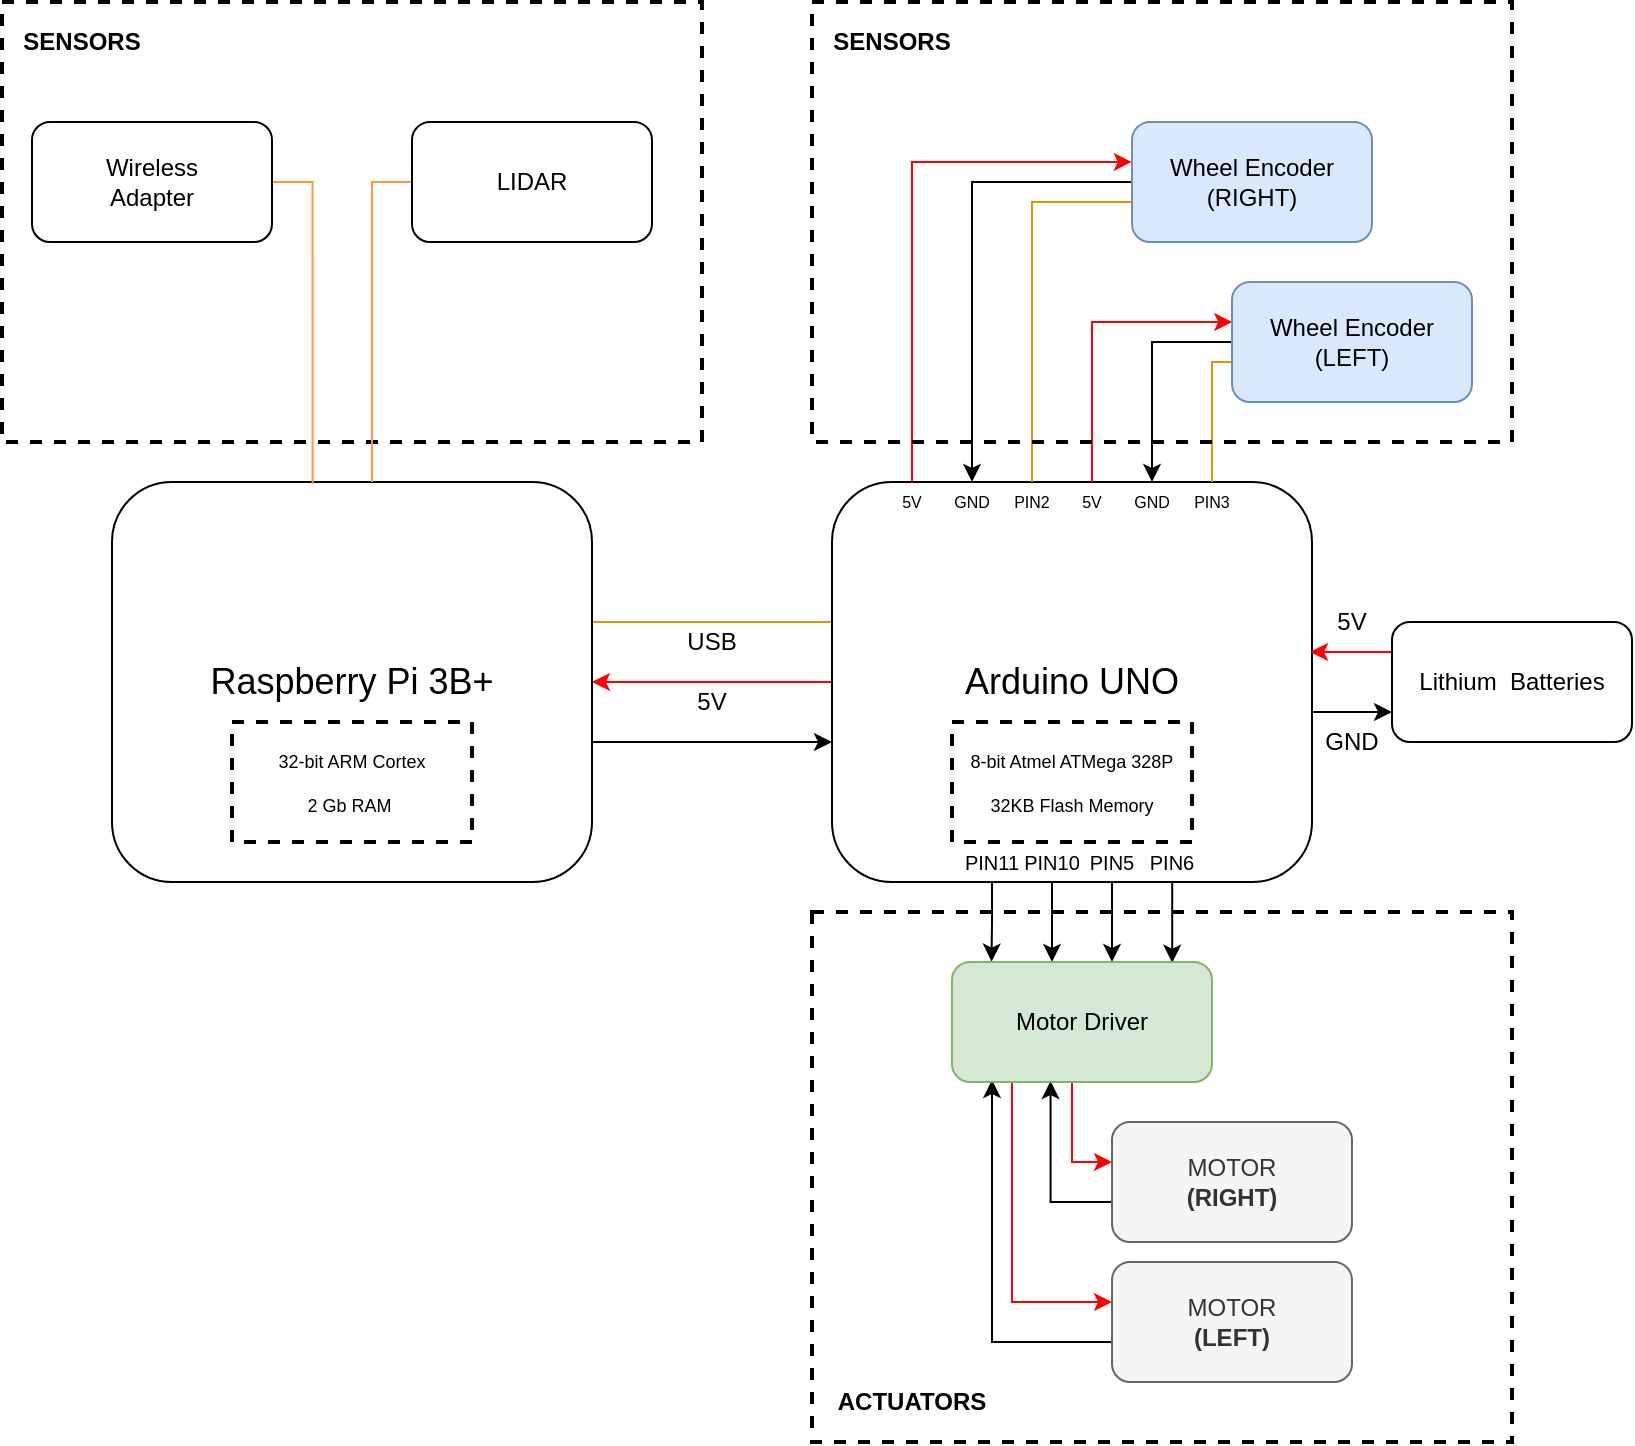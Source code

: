 <mxfile version="12.8.1" type="github">
  <diagram id="VnCIQRjtmT7jwR76PHyO" name="Page-1">
    <mxGraphModel dx="1351" dy="804" grid="1" gridSize="10" guides="1" tooltips="1" connect="1" arrows="1" fold="1" page="1" pageScale="1" pageWidth="850" pageHeight="1100" math="0" shadow="0">
      <root>
        <mxCell id="0" />
        <mxCell id="1" parent="0" />
        <mxCell id="y9Z0lJfgHbXX7u5EFjHM-27" value="" style="rounded=0;whiteSpace=wrap;html=1;fontSize=8;fillColor=none;dashed=1;strokeWidth=2;" vertex="1" parent="1">
          <mxGeometry x="440" y="575" width="350" height="265" as="geometry" />
        </mxCell>
        <mxCell id="y9Z0lJfgHbXX7u5EFjHM-23" value="" style="rounded=0;whiteSpace=wrap;html=1;fontSize=8;fillColor=none;dashed=1;strokeWidth=2;" vertex="1" parent="1">
          <mxGeometry x="35" y="120" width="350" height="220" as="geometry" />
        </mxCell>
        <mxCell id="2CkAWybl6f_ozzkzrOvi-16" style="edgeStyle=orthogonalEdgeStyle;rounded=0;orthogonalLoop=1;jettySize=auto;html=1;exitX=1;exitY=0.5;exitDx=0;exitDy=0;entryX=0;entryY=0.5;entryDx=0;entryDy=0;endArrow=none;endFill=0;fillColor=#ffe6cc;strokeColor=#d79b00;" parent="1" source="2CkAWybl6f_ozzkzrOvi-1" target="2CkAWybl6f_ozzkzrOvi-2" edge="1">
          <mxGeometry relative="1" as="geometry">
            <Array as="points">
              <mxPoint x="330" y="430" />
              <mxPoint x="450" y="430" />
            </Array>
          </mxGeometry>
        </mxCell>
        <mxCell id="2CkAWybl6f_ozzkzrOvi-19" style="edgeStyle=orthogonalEdgeStyle;rounded=0;orthogonalLoop=1;jettySize=auto;html=1;exitX=1;exitY=0.75;exitDx=0;exitDy=0;entryX=0;entryY=0.65;entryDx=0;entryDy=0;endArrow=classic;endFill=1;strokeColor=#000000;entryPerimeter=0;" parent="1" source="2CkAWybl6f_ozzkzrOvi-1" target="2CkAWybl6f_ozzkzrOvi-2" edge="1">
          <mxGeometry relative="1" as="geometry">
            <Array as="points">
              <mxPoint x="330" y="490" />
            </Array>
          </mxGeometry>
        </mxCell>
        <mxCell id="2CkAWybl6f_ozzkzrOvi-1" value="Raspberry Pi 3B+" style="rounded=1;whiteSpace=wrap;html=1;fontSize=18;" parent="1" vertex="1">
          <mxGeometry x="90" y="360" width="240" height="200" as="geometry" />
        </mxCell>
        <mxCell id="2CkAWybl6f_ozzkzrOvi-17" style="edgeStyle=orthogonalEdgeStyle;rounded=0;orthogonalLoop=1;jettySize=auto;html=1;exitX=0;exitY=0.75;exitDx=0;exitDy=0;endArrow=classic;endFill=1;fillColor=#f8cecc;strokeColor=#FF0000;" parent="1" source="2CkAWybl6f_ozzkzrOvi-2" edge="1">
          <mxGeometry relative="1" as="geometry">
            <mxPoint x="330" y="460" as="targetPoint" />
            <Array as="points">
              <mxPoint x="450" y="460" />
              <mxPoint x="330" y="460" />
            </Array>
          </mxGeometry>
        </mxCell>
        <mxCell id="2CkAWybl6f_ozzkzrOvi-23" style="edgeStyle=orthogonalEdgeStyle;rounded=0;orthogonalLoop=1;jettySize=auto;html=1;exitX=0.75;exitY=1;exitDx=0;exitDy=0;endArrow=classic;endFill=1;strokeColor=#000000;" parent="1" source="2CkAWybl6f_ozzkzrOvi-2" target="2CkAWybl6f_ozzkzrOvi-8" edge="1">
          <mxGeometry relative="1" as="geometry">
            <Array as="points">
              <mxPoint x="590" y="560" />
            </Array>
          </mxGeometry>
        </mxCell>
        <mxCell id="2CkAWybl6f_ozzkzrOvi-32" style="edgeStyle=orthogonalEdgeStyle;rounded=0;orthogonalLoop=1;jettySize=auto;html=1;exitX=0.5;exitY=1;exitDx=0;exitDy=0;startArrow=none;startFill=0;endArrow=classic;endFill=1;strokeColor=#000000;" parent="1" source="2CkAWybl6f_ozzkzrOvi-2" target="2CkAWybl6f_ozzkzrOvi-8" edge="1">
          <mxGeometry relative="1" as="geometry">
            <Array as="points">
              <mxPoint x="560" y="560" />
            </Array>
          </mxGeometry>
        </mxCell>
        <mxCell id="2CkAWybl6f_ozzkzrOvi-33" style="edgeStyle=orthogonalEdgeStyle;rounded=0;orthogonalLoop=1;jettySize=auto;html=1;exitX=0.5;exitY=1;exitDx=0;exitDy=0;entryX=0.152;entryY=-0.003;entryDx=0;entryDy=0;entryPerimeter=0;startArrow=none;startFill=0;endArrow=classic;endFill=1;strokeColor=#000000;" parent="1" source="2CkAWybl6f_ozzkzrOvi-2" target="2CkAWybl6f_ozzkzrOvi-8" edge="1">
          <mxGeometry relative="1" as="geometry">
            <Array as="points">
              <mxPoint x="530" y="560" />
              <mxPoint x="530" y="580" />
            </Array>
          </mxGeometry>
        </mxCell>
        <mxCell id="y9Z0lJfgHbXX7u5EFjHM-2" style="edgeStyle=orthogonalEdgeStyle;rounded=0;orthogonalLoop=1;jettySize=auto;html=1;exitX=0.75;exitY=1;exitDx=0;exitDy=0;entryX=0.847;entryY=0.006;entryDx=0;entryDy=0;entryPerimeter=0;" edge="1" parent="1" source="2CkAWybl6f_ozzkzrOvi-2" target="2CkAWybl6f_ozzkzrOvi-8">
          <mxGeometry relative="1" as="geometry">
            <Array as="points">
              <mxPoint x="620" y="560" />
            </Array>
          </mxGeometry>
        </mxCell>
        <mxCell id="y9Z0lJfgHbXX7u5EFjHM-19" style="edgeStyle=orthogonalEdgeStyle;rounded=0;orthogonalLoop=1;jettySize=auto;html=1;exitX=1;exitY=0.5;exitDx=0;exitDy=0;entryX=0;entryY=0.75;entryDx=0;entryDy=0;startArrow=none;startFill=0;endArrow=classic;endFill=1;strokeColor=#000000;fontSize=8;" edge="1" parent="1" source="2CkAWybl6f_ozzkzrOvi-2" target="y9Z0lJfgHbXX7u5EFjHM-17">
          <mxGeometry relative="1" as="geometry">
            <Array as="points">
              <mxPoint x="690" y="475" />
            </Array>
          </mxGeometry>
        </mxCell>
        <mxCell id="2CkAWybl6f_ozzkzrOvi-2" value="Arduino UNO" style="rounded=1;whiteSpace=wrap;html=1;fontSize=18;" parent="1" vertex="1">
          <mxGeometry x="450" y="360" width="240" height="200" as="geometry" />
        </mxCell>
        <mxCell id="2CkAWybl6f_ozzkzrOvi-13" style="edgeStyle=orthogonalEdgeStyle;rounded=0;orthogonalLoop=1;jettySize=auto;html=1;exitX=0;exitY=0.5;exitDx=0;exitDy=0;entryX=0.5;entryY=0;entryDx=0;entryDy=0;" parent="1" source="2CkAWybl6f_ozzkzrOvi-3" target="y9Z0lJfgHbXX7u5EFjHM-16" edge="1">
          <mxGeometry relative="1" as="geometry">
            <mxPoint x="620" y="360" as="targetPoint" />
            <Array as="points">
              <mxPoint x="610" y="290" />
            </Array>
          </mxGeometry>
        </mxCell>
        <mxCell id="2CkAWybl6f_ozzkzrOvi-35" style="edgeStyle=orthogonalEdgeStyle;rounded=0;orthogonalLoop=1;jettySize=auto;html=1;exitX=0.001;exitY=0.334;exitDx=0;exitDy=0;startArrow=classic;startFill=1;endArrow=none;endFill=0;strokeColor=#FF0000;exitPerimeter=0;entryX=0.5;entryY=0;entryDx=0;entryDy=0;" parent="1" source="2CkAWybl6f_ozzkzrOvi-3" target="y9Z0lJfgHbXX7u5EFjHM-14" edge="1">
          <mxGeometry relative="1" as="geometry">
            <Array as="points">
              <mxPoint x="580" y="280" />
            </Array>
            <mxPoint x="600" y="360" as="targetPoint" />
          </mxGeometry>
        </mxCell>
        <mxCell id="2CkAWybl6f_ozzkzrOvi-36" style="edgeStyle=orthogonalEdgeStyle;rounded=0;orthogonalLoop=1;jettySize=auto;html=1;exitX=0;exitY=0.75;exitDx=0;exitDy=0;startArrow=none;startFill=0;endArrow=none;endFill=0;strokeColor=#d79b00;fillColor=#ffe6cc;" parent="1" source="2CkAWybl6f_ozzkzrOvi-3" edge="1">
          <mxGeometry relative="1" as="geometry">
            <mxPoint x="640" y="360" as="targetPoint" />
            <Array as="points">
              <mxPoint x="650" y="300" />
              <mxPoint x="640" y="300" />
            </Array>
          </mxGeometry>
        </mxCell>
        <mxCell id="2CkAWybl6f_ozzkzrOvi-3" value="Wheel Encoder&lt;br&gt;(LEFT)" style="rounded=1;whiteSpace=wrap;html=1;fillColor=#dae8fc;strokeColor=#6c8ebf;" parent="1" vertex="1">
          <mxGeometry x="650" y="260" width="120" height="60" as="geometry" />
        </mxCell>
        <mxCell id="2CkAWybl6f_ozzkzrOvi-22" style="edgeStyle=orthogonalEdgeStyle;rounded=0;orthogonalLoop=1;jettySize=auto;html=1;endArrow=classic;endFill=1;strokeColor=#000000;entryX=0.5;entryY=0;entryDx=0;entryDy=0;" parent="1" source="2CkAWybl6f_ozzkzrOvi-4" target="y9Z0lJfgHbXX7u5EFjHM-15" edge="1">
          <mxGeometry relative="1" as="geometry">
            <Array as="points">
              <mxPoint x="520" y="210" />
            </Array>
            <mxPoint x="560" y="360" as="targetPoint" />
          </mxGeometry>
        </mxCell>
        <mxCell id="2CkAWybl6f_ozzkzrOvi-37" style="edgeStyle=orthogonalEdgeStyle;rounded=0;orthogonalLoop=1;jettySize=auto;html=1;exitX=0;exitY=0.75;exitDx=0;exitDy=0;startArrow=none;startFill=0;endArrow=none;endFill=0;strokeColor=#d79b00;fillColor=#ffe6cc;entryX=0.5;entryY=0;entryDx=0;entryDy=0;" parent="1" source="2CkAWybl6f_ozzkzrOvi-4" target="y9Z0lJfgHbXX7u5EFjHM-12" edge="1">
          <mxGeometry relative="1" as="geometry">
            <Array as="points">
              <mxPoint x="610" y="225" />
              <mxPoint x="610" y="220" />
              <mxPoint x="550" y="220" />
            </Array>
            <mxPoint x="580" y="360" as="targetPoint" />
          </mxGeometry>
        </mxCell>
        <mxCell id="2CkAWybl6f_ozzkzrOvi-38" style="edgeStyle=orthogonalEdgeStyle;rounded=0;orthogonalLoop=1;jettySize=auto;html=1;exitX=-0.001;exitY=0.333;exitDx=0;exitDy=0;startArrow=classic;startFill=1;endArrow=none;endFill=0;strokeColor=#FF0000;exitPerimeter=0;" parent="1" source="2CkAWybl6f_ozzkzrOvi-4" target="2CkAWybl6f_ozzkzrOvi-2" edge="1">
          <mxGeometry relative="1" as="geometry">
            <Array as="points">
              <mxPoint x="490" y="200" />
            </Array>
          </mxGeometry>
        </mxCell>
        <mxCell id="2CkAWybl6f_ozzkzrOvi-4" value="Wheel Encoder&lt;br&gt;(RIGHT)" style="rounded=1;whiteSpace=wrap;html=1;fillColor=#dae8fc;strokeColor=#6c8ebf;" parent="1" vertex="1">
          <mxGeometry x="600" y="180" width="120" height="60" as="geometry" />
        </mxCell>
        <mxCell id="2CkAWybl6f_ozzkzrOvi-11" style="edgeStyle=orthogonalEdgeStyle;rounded=0;orthogonalLoop=1;jettySize=auto;html=1;exitX=0;exitY=0.5;exitDx=0;exitDy=0;strokeColor=#FF9933;endArrow=none;endFill=0;" parent="1" source="2CkAWybl6f_ozzkzrOvi-5" edge="1">
          <mxGeometry relative="1" as="geometry">
            <mxPoint x="220" y="360" as="targetPoint" />
            <Array as="points">
              <mxPoint x="220" y="210" />
              <mxPoint x="220" y="360" />
            </Array>
          </mxGeometry>
        </mxCell>
        <mxCell id="2CkAWybl6f_ozzkzrOvi-5" value="LIDAR" style="rounded=1;whiteSpace=wrap;html=1;" parent="1" vertex="1">
          <mxGeometry x="240" y="180" width="120" height="60" as="geometry" />
        </mxCell>
        <mxCell id="2CkAWybl6f_ozzkzrOvi-26" style="edgeStyle=orthogonalEdgeStyle;rounded=0;orthogonalLoop=1;jettySize=auto;html=1;exitX=0.5;exitY=1;exitDx=0;exitDy=0;endArrow=classic;endFill=1;strokeColor=#FF0000;" parent="1" source="2CkAWybl6f_ozzkzrOvi-8" target="2CkAWybl6f_ozzkzrOvi-25" edge="1">
          <mxGeometry relative="1" as="geometry">
            <Array as="points">
              <mxPoint x="570" y="700" />
            </Array>
          </mxGeometry>
        </mxCell>
        <mxCell id="2CkAWybl6f_ozzkzrOvi-27" style="edgeStyle=orthogonalEdgeStyle;rounded=0;orthogonalLoop=1;jettySize=auto;html=1;exitX=0.25;exitY=1;exitDx=0;exitDy=0;endArrow=classic;endFill=1;strokeColor=#FF0000;" parent="1" source="2CkAWybl6f_ozzkzrOvi-8" target="2CkAWybl6f_ozzkzrOvi-24" edge="1">
          <mxGeometry relative="1" as="geometry">
            <Array as="points">
              <mxPoint x="540" y="770" />
            </Array>
          </mxGeometry>
        </mxCell>
        <mxCell id="2CkAWybl6f_ozzkzrOvi-29" style="edgeStyle=orthogonalEdgeStyle;rounded=0;orthogonalLoop=1;jettySize=auto;html=1;entryX=0;entryY=0.568;entryDx=0;entryDy=0;endArrow=none;endFill=0;strokeColor=#000000;startArrow=classic;startFill=1;entryPerimeter=0;" parent="1" target="2CkAWybl6f_ozzkzrOvi-24" edge="1">
          <mxGeometry relative="1" as="geometry">
            <mxPoint x="530" y="659" as="sourcePoint" />
            <Array as="points">
              <mxPoint x="530" y="790" />
              <mxPoint x="590" y="790" />
            </Array>
          </mxGeometry>
        </mxCell>
        <mxCell id="2CkAWybl6f_ozzkzrOvi-31" style="edgeStyle=orthogonalEdgeStyle;rounded=0;orthogonalLoop=1;jettySize=auto;html=1;exitX=0.379;exitY=0.992;exitDx=0;exitDy=0;entryX=0.003;entryY=0.722;entryDx=0;entryDy=0;entryPerimeter=0;startArrow=classic;startFill=1;endArrow=none;endFill=0;strokeColor=#000000;exitPerimeter=0;" parent="1" source="2CkAWybl6f_ozzkzrOvi-8" target="2CkAWybl6f_ozzkzrOvi-25" edge="1">
          <mxGeometry relative="1" as="geometry">
            <Array as="points">
              <mxPoint x="559" y="720" />
              <mxPoint x="590" y="720" />
            </Array>
          </mxGeometry>
        </mxCell>
        <mxCell id="2CkAWybl6f_ozzkzrOvi-8" value="Motor Driver" style="rounded=1;whiteSpace=wrap;html=1;fillColor=#d5e8d4;strokeColor=#82b366;" parent="1" vertex="1">
          <mxGeometry x="510" y="600" width="130" height="60" as="geometry" />
        </mxCell>
        <mxCell id="2CkAWybl6f_ozzkzrOvi-12" style="edgeStyle=orthogonalEdgeStyle;rounded=0;orthogonalLoop=1;jettySize=auto;html=1;exitX=1;exitY=0.5;exitDx=0;exitDy=0;entryX=0.418;entryY=0.005;entryDx=0;entryDy=0;entryPerimeter=0;strokeColor=#FF9933;endArrow=none;endFill=0;" parent="1" source="2CkAWybl6f_ozzkzrOvi-10" target="2CkAWybl6f_ozzkzrOvi-1" edge="1">
          <mxGeometry relative="1" as="geometry" />
        </mxCell>
        <mxCell id="2CkAWybl6f_ozzkzrOvi-10" value="Wireless&lt;br&gt;Adapter" style="rounded=1;whiteSpace=wrap;html=1;" parent="1" vertex="1">
          <mxGeometry x="50" y="180" width="120" height="60" as="geometry" />
        </mxCell>
        <mxCell id="2CkAWybl6f_ozzkzrOvi-18" value="5V" style="text;html=1;strokeColor=none;fillColor=none;align=center;verticalAlign=middle;whiteSpace=wrap;rounded=0;" parent="1" vertex="1">
          <mxGeometry x="370" y="460" width="40" height="20" as="geometry" />
        </mxCell>
        <mxCell id="2CkAWybl6f_ozzkzrOvi-20" value="GND" style="text;html=1;strokeColor=none;fillColor=none;align=center;verticalAlign=middle;whiteSpace=wrap;rounded=0;" parent="1" vertex="1">
          <mxGeometry x="690" y="480" width="40" height="20" as="geometry" />
        </mxCell>
        <mxCell id="2CkAWybl6f_ozzkzrOvi-21" value="USB" style="text;html=1;strokeColor=none;fillColor=none;align=center;verticalAlign=middle;whiteSpace=wrap;rounded=0;" parent="1" vertex="1">
          <mxGeometry x="370" y="430" width="40" height="20" as="geometry" />
        </mxCell>
        <mxCell id="2CkAWybl6f_ozzkzrOvi-24" value="MOTOR&lt;br&gt;&lt;b&gt;(LEFT)&lt;/b&gt;" style="rounded=1;whiteSpace=wrap;html=1;fillColor=#f5f5f5;strokeColor=#666666;fontColor=#333333;" parent="1" vertex="1">
          <mxGeometry x="590" y="750" width="120" height="60" as="geometry" />
        </mxCell>
        <mxCell id="2CkAWybl6f_ozzkzrOvi-25" value="MOTOR&lt;br&gt;&lt;b&gt;(RIGHT)&lt;/b&gt;" style="rounded=1;whiteSpace=wrap;html=1;fillColor=#f5f5f5;strokeColor=#666666;fontColor=#333333;" parent="1" vertex="1">
          <mxGeometry x="590" y="680" width="120" height="60" as="geometry" />
        </mxCell>
        <mxCell id="y9Z0lJfgHbXX7u5EFjHM-3" value="PIN5" style="text;html=1;strokeColor=none;fillColor=none;align=center;verticalAlign=middle;whiteSpace=wrap;rounded=0;fontSize=10;" vertex="1" parent="1">
          <mxGeometry x="580" y="540" width="20" height="20" as="geometry" />
        </mxCell>
        <mxCell id="y9Z0lJfgHbXX7u5EFjHM-4" value="PIN6" style="text;html=1;strokeColor=none;fillColor=none;align=center;verticalAlign=middle;whiteSpace=wrap;rounded=0;fontSize=10;" vertex="1" parent="1">
          <mxGeometry x="610" y="540" width="20" height="20" as="geometry" />
        </mxCell>
        <mxCell id="y9Z0lJfgHbXX7u5EFjHM-5" value="PIN11" style="text;html=1;strokeColor=none;fillColor=none;align=center;verticalAlign=middle;whiteSpace=wrap;rounded=0;fontSize=10;" vertex="1" parent="1">
          <mxGeometry x="520" y="540" width="20" height="20" as="geometry" />
        </mxCell>
        <mxCell id="y9Z0lJfgHbXX7u5EFjHM-6" value="PIN10" style="text;html=1;strokeColor=none;fillColor=none;align=center;verticalAlign=middle;whiteSpace=wrap;rounded=0;fontSize=10;" vertex="1" parent="1">
          <mxGeometry x="550" y="540" width="20" height="20" as="geometry" />
        </mxCell>
        <mxCell id="y9Z0lJfgHbXX7u5EFjHM-10" value="PIN3" style="text;html=1;strokeColor=none;fillColor=none;align=center;verticalAlign=middle;whiteSpace=wrap;rounded=0;fontSize=8;" vertex="1" parent="1">
          <mxGeometry x="630" y="360" width="20" height="20" as="geometry" />
        </mxCell>
        <mxCell id="y9Z0lJfgHbXX7u5EFjHM-12" value="PIN2" style="text;html=1;strokeColor=none;fillColor=none;align=center;verticalAlign=middle;whiteSpace=wrap;rounded=0;fontSize=8;" vertex="1" parent="1">
          <mxGeometry x="540" y="360" width="20" height="20" as="geometry" />
        </mxCell>
        <mxCell id="y9Z0lJfgHbXX7u5EFjHM-13" value="5V" style="text;html=1;strokeColor=none;fillColor=none;align=center;verticalAlign=middle;whiteSpace=wrap;rounded=0;fontSize=8;" vertex="1" parent="1">
          <mxGeometry x="480" y="360" width="20" height="20" as="geometry" />
        </mxCell>
        <mxCell id="y9Z0lJfgHbXX7u5EFjHM-14" value="5V" style="text;html=1;strokeColor=none;fillColor=none;align=center;verticalAlign=middle;whiteSpace=wrap;rounded=0;fontSize=8;" vertex="1" parent="1">
          <mxGeometry x="570" y="360" width="20" height="20" as="geometry" />
        </mxCell>
        <mxCell id="y9Z0lJfgHbXX7u5EFjHM-15" value="GND" style="text;html=1;strokeColor=none;fillColor=none;align=center;verticalAlign=middle;whiteSpace=wrap;rounded=0;fontSize=8;" vertex="1" parent="1">
          <mxGeometry x="510" y="360" width="20" height="20" as="geometry" />
        </mxCell>
        <mxCell id="y9Z0lJfgHbXX7u5EFjHM-16" value="GND" style="text;html=1;strokeColor=none;fillColor=none;align=center;verticalAlign=middle;whiteSpace=wrap;rounded=0;fontSize=8;" vertex="1" parent="1">
          <mxGeometry x="600" y="360" width="20" height="20" as="geometry" />
        </mxCell>
        <mxCell id="y9Z0lJfgHbXX7u5EFjHM-18" style="edgeStyle=orthogonalEdgeStyle;rounded=0;orthogonalLoop=1;jettySize=auto;html=1;exitX=0;exitY=0.25;exitDx=0;exitDy=0;entryX=0.996;entryY=0.425;entryDx=0;entryDy=0;entryPerimeter=0;startArrow=none;startFill=0;endArrow=classic;endFill=1;strokeColor=#FF0000;fontSize=8;" edge="1" parent="1" source="y9Z0lJfgHbXX7u5EFjHM-17" target="2CkAWybl6f_ozzkzrOvi-2">
          <mxGeometry relative="1" as="geometry" />
        </mxCell>
        <mxCell id="y9Z0lJfgHbXX7u5EFjHM-17" value="&lt;font style=&quot;font-size: 12px&quot;&gt;Lithium &amp;nbsp;Batteries&lt;/font&gt;" style="rounded=1;whiteSpace=wrap;html=1;fontSize=8;" vertex="1" parent="1">
          <mxGeometry x="730" y="430" width="120" height="60" as="geometry" />
        </mxCell>
        <mxCell id="y9Z0lJfgHbXX7u5EFjHM-20" value="5V" style="text;html=1;strokeColor=none;fillColor=none;align=center;verticalAlign=middle;whiteSpace=wrap;rounded=0;" vertex="1" parent="1">
          <mxGeometry x="690" y="420" width="40" height="20" as="geometry" />
        </mxCell>
        <mxCell id="y9Z0lJfgHbXX7u5EFjHM-21" value="" style="rounded=0;whiteSpace=wrap;html=1;fontSize=8;fillColor=none;dashed=1;strokeWidth=2;" vertex="1" parent="1">
          <mxGeometry x="440" y="120" width="350" height="220" as="geometry" />
        </mxCell>
        <mxCell id="y9Z0lJfgHbXX7u5EFjHM-22" value="&lt;font style=&quot;font-size: 12px&quot;&gt;&lt;b&gt;SENSORS&lt;/b&gt;&lt;/font&gt;" style="text;html=1;strokeColor=none;fillColor=none;align=center;verticalAlign=middle;whiteSpace=wrap;rounded=0;dashed=1;fontSize=8;" vertex="1" parent="1">
          <mxGeometry x="460" y="130" width="40" height="20" as="geometry" />
        </mxCell>
        <mxCell id="y9Z0lJfgHbXX7u5EFjHM-24" value="&lt;font style=&quot;font-size: 12px&quot;&gt;&lt;b&gt;SENSORS&lt;/b&gt;&lt;/font&gt;" style="text;html=1;strokeColor=none;fillColor=none;align=center;verticalAlign=middle;whiteSpace=wrap;rounded=0;dashed=1;fontSize=8;" vertex="1" parent="1">
          <mxGeometry x="55" y="130" width="40" height="20" as="geometry" />
        </mxCell>
        <mxCell id="y9Z0lJfgHbXX7u5EFjHM-25" value="&lt;font style=&quot;font-size: 9px&quot;&gt;8-bit Atmel ATMega 328P&lt;br&gt;32KB Flash Memory&lt;br&gt;&lt;/font&gt;" style="rounded=0;whiteSpace=wrap;html=1;dashed=1;strokeWidth=2;fillColor=none;fontSize=18;verticalAlign=top;" vertex="1" parent="1">
          <mxGeometry x="510" y="480" width="120" height="60" as="geometry" />
        </mxCell>
        <mxCell id="y9Z0lJfgHbXX7u5EFjHM-26" value="&lt;font style=&quot;font-size: 9px&quot;&gt;32-bit ARM Cortex&lt;br&gt;2 Gb RAM&amp;nbsp;&lt;br&gt;&lt;/font&gt;" style="rounded=0;whiteSpace=wrap;html=1;dashed=1;strokeWidth=2;fillColor=none;fontSize=18;verticalAlign=top;" vertex="1" parent="1">
          <mxGeometry x="150" y="480" width="120" height="60" as="geometry" />
        </mxCell>
        <mxCell id="y9Z0lJfgHbXX7u5EFjHM-28" value="&lt;font style=&quot;font-size: 12px&quot;&gt;&lt;b&gt;ACTUATORS&lt;br&gt;&lt;/b&gt;&lt;/font&gt;" style="text;html=1;strokeColor=none;fillColor=none;align=center;verticalAlign=middle;whiteSpace=wrap;rounded=0;dashed=1;fontSize=8;" vertex="1" parent="1">
          <mxGeometry x="470" y="810" width="40" height="20" as="geometry" />
        </mxCell>
      </root>
    </mxGraphModel>
  </diagram>
</mxfile>
